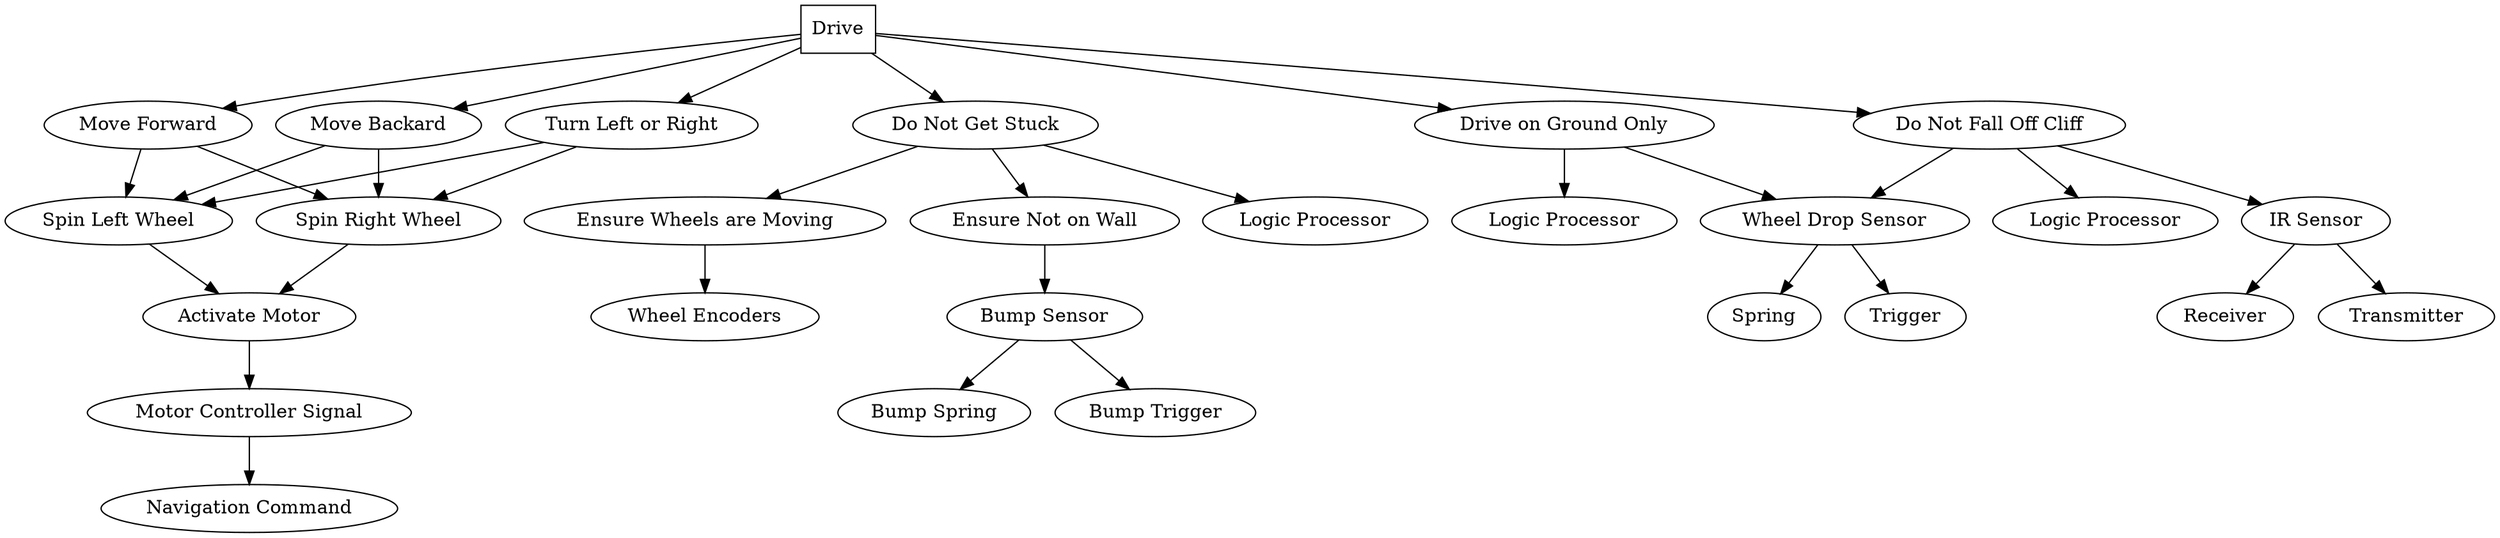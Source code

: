 // Roomba Drive Function
digraph {
	drive [label=Drive shape=box]
	fwd [label="Move Forward"]
	back [label="Move Backard"]
	turn [label="Turn Left or Right"]
	nostuck [label="Do Not Get Stuck"]
	nocliff [label="Do Not Fall Off Cliff"]
	onGround [label="Drive on Ground Only"]
	spinL [label="Spin Left Wheel"]
	spinR [label="Spin Right Wheel"]
	act_motor [label="Activate Motor"]
	motor_control [label="Motor Controller Signal"]
	nav_cmd [label="Navigation Command"]
	wheels_move [label="Ensure Wheels are Moving"]
	not_wall [label="Ensure Not on Wall"]
	Bump [label="Bump Sensor"]
	trigger [label="Bump Trigger"]
	spring [label="Bump Spring"]
	enconder [label="Wheel Encoders"]
	logic [label="Logic Processor"]
	wheel_drop [label="Wheel Drop Sensor"]
	wh_trigger [label=Trigger]
	wh_spring [label=Spring]
	IR [label="IR Sensor"]
	ir_trans [label=Transmitter]
	ir_rec [label=Receiver]
	cliff_logic [label="Logic Processor"]
	ground_logic [label="Logic Processor"]
	drive -> fwd
	drive -> back
	drive -> turn
	drive -> nostuck
	drive -> nocliff
	drive -> onGround
	fwd -> spinL
	fwd -> spinR
	back -> spinL
	back -> spinR
	turn -> spinR
	turn -> spinL
	spinL -> act_motor
	spinR -> act_motor
	act_motor -> motor_control
	motor_control -> nav_cmd
	nostuck -> wheels_move
	nostuck -> not_wall
	wheels_move -> enconder
	nostuck -> logic
	not_wall -> Bump
	Bump -> trigger
	Bump -> spring
	nocliff -> wheel_drop
	wheel_drop -> wh_spring
	wheel_drop -> wh_trigger
	nocliff -> IR
	IR -> ir_rec
	IR -> ir_trans
	nocliff -> cliff_logic
	onGround -> wheel_drop
	onGround -> ground_logic
}
